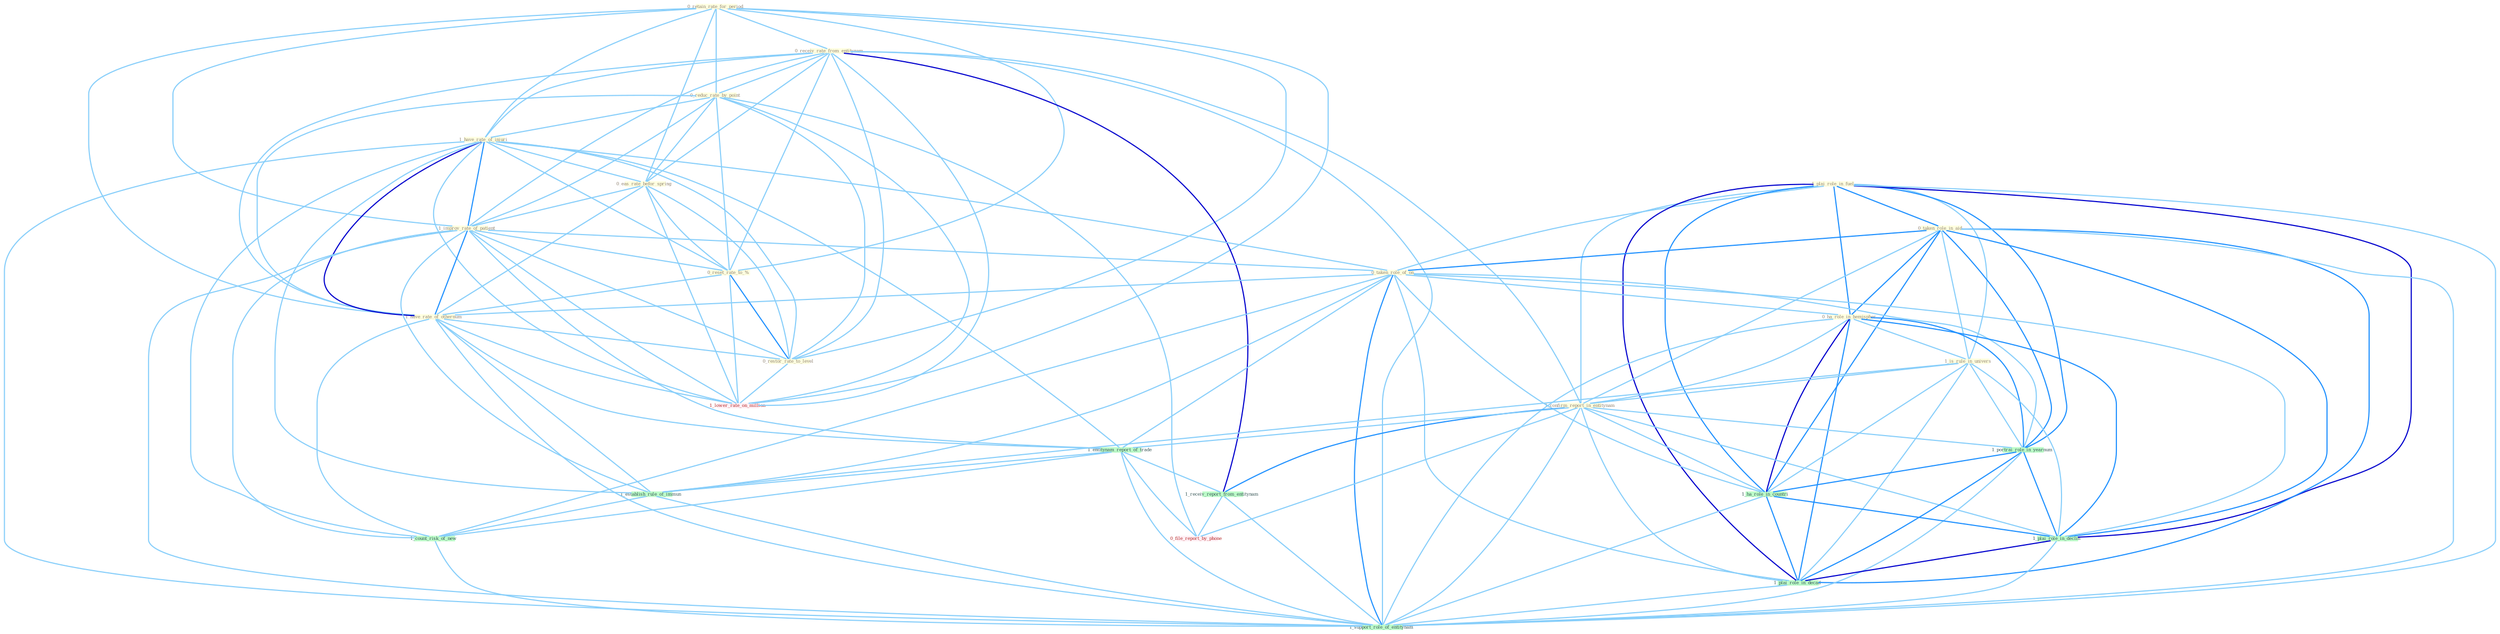 Graph G{ 
    node
    [shape=polygon,style=filled,width=.5,height=.06,color="#BDFCC9",fixedsize=true,fontsize=4,
    fontcolor="#2f4f4f"];
    {node
    [color="#ffffe0", fontcolor="#8b7d6b"] "0_retain_rate_for_period " "1_plai_role_in_fuel " "0_receiv_rate_from_entitynam " "0_reduc_rate_by_point " "1_have_rate_of_injuri " "0_eas_rate_befor_spring " "0_taken_role_in_aid " "1_improv_rate_of_patient " "0_taken_role_of_on " "0_ha_role_in_hemispher " "1_is_rule_in_univers " "1_confirm_report_in_entitynam " "0_reset_rate_to_% " "1_have_rate_of_othernum " "0_restor_rate_to_level "}
{node [color="#fff0f5", fontcolor="#b22222"] "1_lower_rate_on_million " "0_file_report_by_phone "}
edge [color="#B0E2FF"];

	"0_retain_rate_for_period " -- "0_receiv_rate_from_entitynam " [w="1", color="#87cefa" ];
	"0_retain_rate_for_period " -- "0_reduc_rate_by_point " [w="1", color="#87cefa" ];
	"0_retain_rate_for_period " -- "1_have_rate_of_injuri " [w="1", color="#87cefa" ];
	"0_retain_rate_for_period " -- "0_eas_rate_befor_spring " [w="1", color="#87cefa" ];
	"0_retain_rate_for_period " -- "1_improv_rate_of_patient " [w="1", color="#87cefa" ];
	"0_retain_rate_for_period " -- "0_reset_rate_to_% " [w="1", color="#87cefa" ];
	"0_retain_rate_for_period " -- "1_have_rate_of_othernum " [w="1", color="#87cefa" ];
	"0_retain_rate_for_period " -- "0_restor_rate_to_level " [w="1", color="#87cefa" ];
	"0_retain_rate_for_period " -- "1_lower_rate_on_million " [w="1", color="#87cefa" ];
	"1_plai_role_in_fuel " -- "0_taken_role_in_aid " [w="2", color="#1e90ff" , len=0.8];
	"1_plai_role_in_fuel " -- "0_taken_role_of_on " [w="1", color="#87cefa" ];
	"1_plai_role_in_fuel " -- "0_ha_role_in_hemispher " [w="2", color="#1e90ff" , len=0.8];
	"1_plai_role_in_fuel " -- "1_is_rule_in_univers " [w="1", color="#87cefa" ];
	"1_plai_role_in_fuel " -- "1_confirm_report_in_entitynam " [w="1", color="#87cefa" ];
	"1_plai_role_in_fuel " -- "1_portrai_role_in_yearnum " [w="2", color="#1e90ff" , len=0.8];
	"1_plai_role_in_fuel " -- "1_ha_role_in_countri " [w="2", color="#1e90ff" , len=0.8];
	"1_plai_role_in_fuel " -- "1_plai_role_in_declin " [w="3", color="#0000cd" , len=0.6];
	"1_plai_role_in_fuel " -- "1_plai_role_in_decad " [w="3", color="#0000cd" , len=0.6];
	"1_plai_role_in_fuel " -- "1_support_role_of_entitynam " [w="1", color="#87cefa" ];
	"0_receiv_rate_from_entitynam " -- "0_reduc_rate_by_point " [w="1", color="#87cefa" ];
	"0_receiv_rate_from_entitynam " -- "1_have_rate_of_injuri " [w="1", color="#87cefa" ];
	"0_receiv_rate_from_entitynam " -- "0_eas_rate_befor_spring " [w="1", color="#87cefa" ];
	"0_receiv_rate_from_entitynam " -- "1_improv_rate_of_patient " [w="1", color="#87cefa" ];
	"0_receiv_rate_from_entitynam " -- "1_confirm_report_in_entitynam " [w="1", color="#87cefa" ];
	"0_receiv_rate_from_entitynam " -- "0_reset_rate_to_% " [w="1", color="#87cefa" ];
	"0_receiv_rate_from_entitynam " -- "1_have_rate_of_othernum " [w="1", color="#87cefa" ];
	"0_receiv_rate_from_entitynam " -- "0_restor_rate_to_level " [w="1", color="#87cefa" ];
	"0_receiv_rate_from_entitynam " -- "1_lower_rate_on_million " [w="1", color="#87cefa" ];
	"0_receiv_rate_from_entitynam " -- "1_receiv_report_from_entitynam " [w="3", color="#0000cd" , len=0.6];
	"0_receiv_rate_from_entitynam " -- "1_support_role_of_entitynam " [w="1", color="#87cefa" ];
	"0_reduc_rate_by_point " -- "1_have_rate_of_injuri " [w="1", color="#87cefa" ];
	"0_reduc_rate_by_point " -- "0_eas_rate_befor_spring " [w="1", color="#87cefa" ];
	"0_reduc_rate_by_point " -- "1_improv_rate_of_patient " [w="1", color="#87cefa" ];
	"0_reduc_rate_by_point " -- "0_reset_rate_to_% " [w="1", color="#87cefa" ];
	"0_reduc_rate_by_point " -- "1_have_rate_of_othernum " [w="1", color="#87cefa" ];
	"0_reduc_rate_by_point " -- "0_restor_rate_to_level " [w="1", color="#87cefa" ];
	"0_reduc_rate_by_point " -- "1_lower_rate_on_million " [w="1", color="#87cefa" ];
	"0_reduc_rate_by_point " -- "0_file_report_by_phone " [w="1", color="#87cefa" ];
	"1_have_rate_of_injuri " -- "0_eas_rate_befor_spring " [w="1", color="#87cefa" ];
	"1_have_rate_of_injuri " -- "1_improv_rate_of_patient " [w="2", color="#1e90ff" , len=0.8];
	"1_have_rate_of_injuri " -- "0_taken_role_of_on " [w="1", color="#87cefa" ];
	"1_have_rate_of_injuri " -- "0_reset_rate_to_% " [w="1", color="#87cefa" ];
	"1_have_rate_of_injuri " -- "1_have_rate_of_othernum " [w="3", color="#0000cd" , len=0.6];
	"1_have_rate_of_injuri " -- "0_restor_rate_to_level " [w="1", color="#87cefa" ];
	"1_have_rate_of_injuri " -- "1_lower_rate_on_million " [w="1", color="#87cefa" ];
	"1_have_rate_of_injuri " -- "1_entitynam_report_of_trade " [w="1", color="#87cefa" ];
	"1_have_rate_of_injuri " -- "1_establish_rule_of_immun " [w="1", color="#87cefa" ];
	"1_have_rate_of_injuri " -- "1_count_risk_of_new " [w="1", color="#87cefa" ];
	"1_have_rate_of_injuri " -- "1_support_role_of_entitynam " [w="1", color="#87cefa" ];
	"0_eas_rate_befor_spring " -- "1_improv_rate_of_patient " [w="1", color="#87cefa" ];
	"0_eas_rate_befor_spring " -- "0_reset_rate_to_% " [w="1", color="#87cefa" ];
	"0_eas_rate_befor_spring " -- "1_have_rate_of_othernum " [w="1", color="#87cefa" ];
	"0_eas_rate_befor_spring " -- "0_restor_rate_to_level " [w="1", color="#87cefa" ];
	"0_eas_rate_befor_spring " -- "1_lower_rate_on_million " [w="1", color="#87cefa" ];
	"0_taken_role_in_aid " -- "0_taken_role_of_on " [w="2", color="#1e90ff" , len=0.8];
	"0_taken_role_in_aid " -- "0_ha_role_in_hemispher " [w="2", color="#1e90ff" , len=0.8];
	"0_taken_role_in_aid " -- "1_is_rule_in_univers " [w="1", color="#87cefa" ];
	"0_taken_role_in_aid " -- "1_confirm_report_in_entitynam " [w="1", color="#87cefa" ];
	"0_taken_role_in_aid " -- "1_portrai_role_in_yearnum " [w="2", color="#1e90ff" , len=0.8];
	"0_taken_role_in_aid " -- "1_ha_role_in_countri " [w="2", color="#1e90ff" , len=0.8];
	"0_taken_role_in_aid " -- "1_plai_role_in_declin " [w="2", color="#1e90ff" , len=0.8];
	"0_taken_role_in_aid " -- "1_plai_role_in_decad " [w="2", color="#1e90ff" , len=0.8];
	"0_taken_role_in_aid " -- "1_support_role_of_entitynam " [w="1", color="#87cefa" ];
	"1_improv_rate_of_patient " -- "0_taken_role_of_on " [w="1", color="#87cefa" ];
	"1_improv_rate_of_patient " -- "0_reset_rate_to_% " [w="1", color="#87cefa" ];
	"1_improv_rate_of_patient " -- "1_have_rate_of_othernum " [w="2", color="#1e90ff" , len=0.8];
	"1_improv_rate_of_patient " -- "0_restor_rate_to_level " [w="1", color="#87cefa" ];
	"1_improv_rate_of_patient " -- "1_lower_rate_on_million " [w="1", color="#87cefa" ];
	"1_improv_rate_of_patient " -- "1_entitynam_report_of_trade " [w="1", color="#87cefa" ];
	"1_improv_rate_of_patient " -- "1_establish_rule_of_immun " [w="1", color="#87cefa" ];
	"1_improv_rate_of_patient " -- "1_count_risk_of_new " [w="1", color="#87cefa" ];
	"1_improv_rate_of_patient " -- "1_support_role_of_entitynam " [w="1", color="#87cefa" ];
	"0_taken_role_of_on " -- "0_ha_role_in_hemispher " [w="1", color="#87cefa" ];
	"0_taken_role_of_on " -- "1_have_rate_of_othernum " [w="1", color="#87cefa" ];
	"0_taken_role_of_on " -- "1_portrai_role_in_yearnum " [w="1", color="#87cefa" ];
	"0_taken_role_of_on " -- "1_ha_role_in_countri " [w="1", color="#87cefa" ];
	"0_taken_role_of_on " -- "1_entitynam_report_of_trade " [w="1", color="#87cefa" ];
	"0_taken_role_of_on " -- "1_plai_role_in_declin " [w="1", color="#87cefa" ];
	"0_taken_role_of_on " -- "1_establish_rule_of_immun " [w="1", color="#87cefa" ];
	"0_taken_role_of_on " -- "1_count_risk_of_new " [w="1", color="#87cefa" ];
	"0_taken_role_of_on " -- "1_plai_role_in_decad " [w="1", color="#87cefa" ];
	"0_taken_role_of_on " -- "1_support_role_of_entitynam " [w="2", color="#1e90ff" , len=0.8];
	"0_ha_role_in_hemispher " -- "1_is_rule_in_univers " [w="1", color="#87cefa" ];
	"0_ha_role_in_hemispher " -- "1_confirm_report_in_entitynam " [w="1", color="#87cefa" ];
	"0_ha_role_in_hemispher " -- "1_portrai_role_in_yearnum " [w="2", color="#1e90ff" , len=0.8];
	"0_ha_role_in_hemispher " -- "1_ha_role_in_countri " [w="3", color="#0000cd" , len=0.6];
	"0_ha_role_in_hemispher " -- "1_plai_role_in_declin " [w="2", color="#1e90ff" , len=0.8];
	"0_ha_role_in_hemispher " -- "1_plai_role_in_decad " [w="2", color="#1e90ff" , len=0.8];
	"0_ha_role_in_hemispher " -- "1_support_role_of_entitynam " [w="1", color="#87cefa" ];
	"1_is_rule_in_univers " -- "1_confirm_report_in_entitynam " [w="1", color="#87cefa" ];
	"1_is_rule_in_univers " -- "1_portrai_role_in_yearnum " [w="1", color="#87cefa" ];
	"1_is_rule_in_univers " -- "1_ha_role_in_countri " [w="1", color="#87cefa" ];
	"1_is_rule_in_univers " -- "1_plai_role_in_declin " [w="1", color="#87cefa" ];
	"1_is_rule_in_univers " -- "1_establish_rule_of_immun " [w="1", color="#87cefa" ];
	"1_is_rule_in_univers " -- "1_plai_role_in_decad " [w="1", color="#87cefa" ];
	"1_confirm_report_in_entitynam " -- "1_portrai_role_in_yearnum " [w="1", color="#87cefa" ];
	"1_confirm_report_in_entitynam " -- "1_ha_role_in_countri " [w="1", color="#87cefa" ];
	"1_confirm_report_in_entitynam " -- "1_entitynam_report_of_trade " [w="1", color="#87cefa" ];
	"1_confirm_report_in_entitynam " -- "1_receiv_report_from_entitynam " [w="2", color="#1e90ff" , len=0.8];
	"1_confirm_report_in_entitynam " -- "1_plai_role_in_declin " [w="1", color="#87cefa" ];
	"1_confirm_report_in_entitynam " -- "1_plai_role_in_decad " [w="1", color="#87cefa" ];
	"1_confirm_report_in_entitynam " -- "0_file_report_by_phone " [w="1", color="#87cefa" ];
	"1_confirm_report_in_entitynam " -- "1_support_role_of_entitynam " [w="1", color="#87cefa" ];
	"0_reset_rate_to_% " -- "1_have_rate_of_othernum " [w="1", color="#87cefa" ];
	"0_reset_rate_to_% " -- "0_restor_rate_to_level " [w="2", color="#1e90ff" , len=0.8];
	"0_reset_rate_to_% " -- "1_lower_rate_on_million " [w="1", color="#87cefa" ];
	"1_have_rate_of_othernum " -- "0_restor_rate_to_level " [w="1", color="#87cefa" ];
	"1_have_rate_of_othernum " -- "1_lower_rate_on_million " [w="1", color="#87cefa" ];
	"1_have_rate_of_othernum " -- "1_entitynam_report_of_trade " [w="1", color="#87cefa" ];
	"1_have_rate_of_othernum " -- "1_establish_rule_of_immun " [w="1", color="#87cefa" ];
	"1_have_rate_of_othernum " -- "1_count_risk_of_new " [w="1", color="#87cefa" ];
	"1_have_rate_of_othernum " -- "1_support_role_of_entitynam " [w="1", color="#87cefa" ];
	"0_restor_rate_to_level " -- "1_lower_rate_on_million " [w="1", color="#87cefa" ];
	"1_portrai_role_in_yearnum " -- "1_ha_role_in_countri " [w="2", color="#1e90ff" , len=0.8];
	"1_portrai_role_in_yearnum " -- "1_plai_role_in_declin " [w="2", color="#1e90ff" , len=0.8];
	"1_portrai_role_in_yearnum " -- "1_plai_role_in_decad " [w="2", color="#1e90ff" , len=0.8];
	"1_portrai_role_in_yearnum " -- "1_support_role_of_entitynam " [w="1", color="#87cefa" ];
	"1_ha_role_in_countri " -- "1_plai_role_in_declin " [w="2", color="#1e90ff" , len=0.8];
	"1_ha_role_in_countri " -- "1_plai_role_in_decad " [w="2", color="#1e90ff" , len=0.8];
	"1_ha_role_in_countri " -- "1_support_role_of_entitynam " [w="1", color="#87cefa" ];
	"1_entitynam_report_of_trade " -- "1_receiv_report_from_entitynam " [w="1", color="#87cefa" ];
	"1_entitynam_report_of_trade " -- "1_establish_rule_of_immun " [w="1", color="#87cefa" ];
	"1_entitynam_report_of_trade " -- "1_count_risk_of_new " [w="1", color="#87cefa" ];
	"1_entitynam_report_of_trade " -- "0_file_report_by_phone " [w="1", color="#87cefa" ];
	"1_entitynam_report_of_trade " -- "1_support_role_of_entitynam " [w="1", color="#87cefa" ];
	"1_receiv_report_from_entitynam " -- "0_file_report_by_phone " [w="1", color="#87cefa" ];
	"1_receiv_report_from_entitynam " -- "1_support_role_of_entitynam " [w="1", color="#87cefa" ];
	"1_plai_role_in_declin " -- "1_plai_role_in_decad " [w="3", color="#0000cd" , len=0.6];
	"1_plai_role_in_declin " -- "1_support_role_of_entitynam " [w="1", color="#87cefa" ];
	"1_establish_rule_of_immun " -- "1_count_risk_of_new " [w="1", color="#87cefa" ];
	"1_establish_rule_of_immun " -- "1_support_role_of_entitynam " [w="1", color="#87cefa" ];
	"1_count_risk_of_new " -- "1_support_role_of_entitynam " [w="1", color="#87cefa" ];
	"1_plai_role_in_decad " -- "1_support_role_of_entitynam " [w="1", color="#87cefa" ];
}